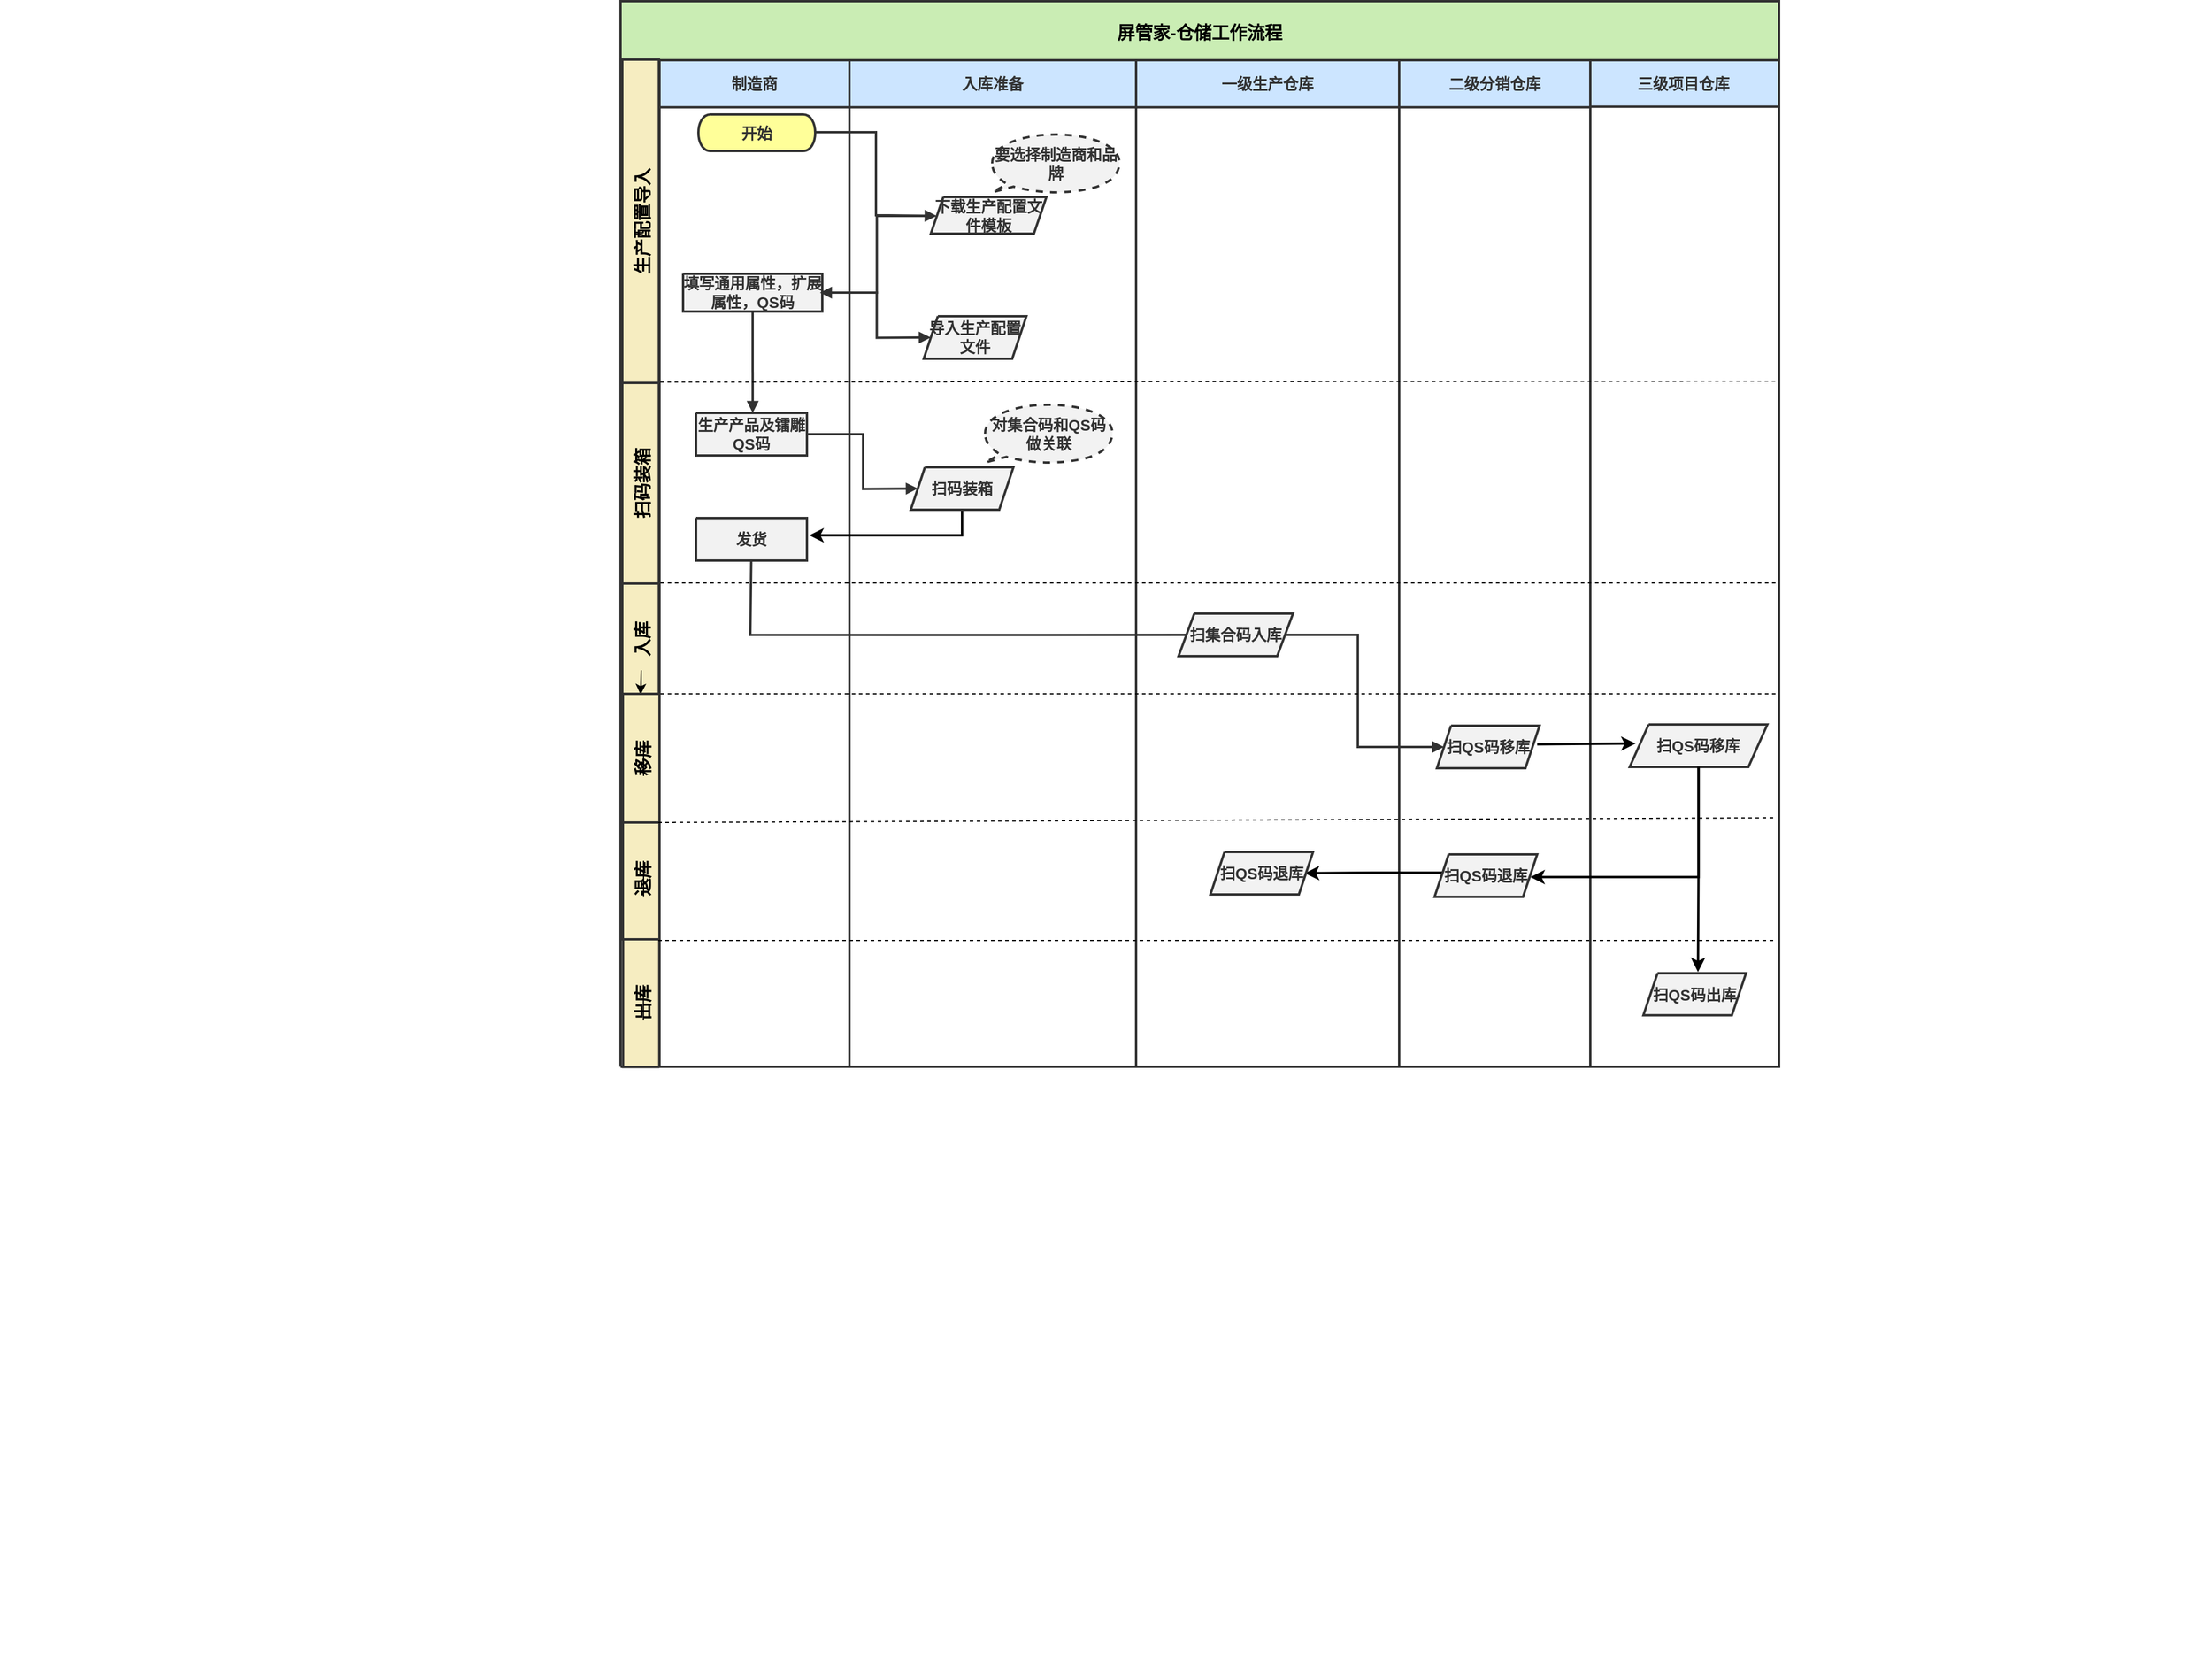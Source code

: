 <mxfile version="21.6.6" type="github">
  <diagram id="6a731a19-8d31-9384-78a2-239565b7b9f0" name="Page-1">
    <mxGraphModel dx="3083" dy="1072" grid="1" gridSize="10" guides="1" tooltips="1" connect="1" arrows="1" fold="1" page="1" pageScale="1" pageWidth="1169" pageHeight="827" background="none" math="0" shadow="0">
      <root>
        <mxCell id="0" />
        <mxCell id="1" parent="0" />
        <UserObject label="" tags="背景" id="IIEYeDENxH2M8i28GUqi-143">
          <mxCell style="vsdxID=1;fillColor=none;gradientColor=none;points=[[0.06,1,0],[0.13,1,0],[0.19,1,0],[0.25,1,0],[0.31,1,0],[0.37,1,0],[0.44,1,0],[0.5,1,0],[0.56,1,0],[0.63,1,0],[0.69,1,0],[0.75,1,0],[0.81,1,0],[0.88,1,0],[0.94,1,0],[0.06,0,0],[0.13,0,0],[0.19,0,0],[0.25,0,0],[0.31,0,0],[0.37,0,0],[0.44,0,0],[0.5,0,0],[0.56,0,0],[0.63,0,0],[0.69,0,0],[0.75,0,0],[0.81,0,0],[0.88,0,0],[0.94,0,0]];labelBackgroundColor=none;rounded=0;strokeColor=none;html=1;whiteSpace=wrap;" vertex="1" parent="1">
            <mxGeometry x="170" y="42" width="1148" height="896" as="geometry" />
          </mxCell>
        </UserObject>
        <mxCell id="IIEYeDENxH2M8i28GUqi-144" style="vsdxID=2;fillColor=#caedb4;gradientColor=none;fillOpacity=0;shape=stencil(nZBLDoAgDERP0z3SIyjew0SURgSD+Lu9kMZoXLhwN9O+tukAlrNpJg1SzDH4QW/URgNYgZTkjA4UkwJUgGXng+6DX1zLfmoymdXo17xh5zmRJ6Q42BWCfc2oJfdAr+Yv+AP9Cb7OJ3H/2JG1HNGz/84klThPVCc=);strokeColor=#323232;strokeWidth=2;points=[[0.06,1,0],[0.13,1,0],[0.19,1,0],[0.25,1,0],[0.31,1,0],[0.37,1,0],[0.44,1,0],[0.5,1,0],[0.56,1,0],[0.63,1,0],[0.69,1,0],[0.75,1,0],[0.81,1,0],[0.88,1,0],[0.94,1,0],[0.06,0,0],[0.13,0,0],[0.19,0,0],[0.25,0,0],[0.31,0,0],[0.37,0,0],[0.44,0,0],[0.5,0,0],[0.56,0,0],[0.63,0,0],[0.69,0,0],[0.75,0,0],[0.81,0,0],[0.88,0,0],[0.94,0,0]];labelBackgroundColor=none;rounded=0;html=1;whiteSpace=wrap;" vertex="1" parent="IIEYeDENxH2M8i28GUqi-143">
          <mxGeometry width="982" height="889" as="geometry" />
        </mxCell>
        <mxCell id="IIEYeDENxH2M8i28GUqi-145" value="&lt;div style=&quot;font-size: 1px&quot;&gt;&lt;p style=&quot;margin: 0px; text-indent: 0px; vertical-align: middle; direction: ltr;&quot;&gt;&lt;font style=&quot;font-size:15px;font-family:0;color:#000000;direction:ltr;letter-spacing:0px;line-height:120%;opacity:1&quot;&gt;&lt;b&gt;屏管家-仓储工作流程&lt;/b&gt;&lt;/font&gt;&lt;/p&gt;&lt;/div&gt;" style="verticalAlign=middle;align=center;overflow=width;vsdxID=3;fillColor=#caedb4;gradientColor=none;shape=stencil(nZBLDoAgDERP0z3SIyjew0SURgSD+Lu9kMZoXLhwN9O+tukAlrNpJg1SzDH4QW/URgNYgZTkjA4UkwJUgGXng+6DX1zLfmoymdXo17xh5zmRJ6Q42BWCfc2oJfdAr+Yv+AP9Cb7OJ3H/2JG1HNGz/84klThPVCc=);strokeColor=#323232;strokeWidth=2;points=[[0.06,1,0],[0.13,1,0],[0.19,1,0],[0.25,1,0],[0.31,1,0],[0.37,1,0],[0.44,1,0],[0.5,1,0],[0.56,1,0],[0.63,1,0],[0.69,1,0],[0.75,1,0],[0.81,1,0],[0.88,1,0],[0.94,1,0],[0.06,0,0],[0.13,0,0],[0.19,0,0],[0.25,0,0],[0.31,0,0],[0.37,0,0],[0.44,0,0],[0.5,0,0],[0.56,0,0],[0.63,0,0],[0.69,0,0],[0.75,0,0],[0.81,0,0],[0.88,0,0],[0.94,0,0]];labelBackgroundColor=none;rounded=0;html=1;whiteSpace=wrap;" vertex="1" parent="IIEYeDENxH2M8i28GUqi-143">
          <mxGeometry y="-14" width="982" height="52.22" as="geometry" />
        </mxCell>
        <UserObject label="" tags="背景" id="IIEYeDENxH2M8i28GUqi-159">
          <mxCell style="vsdxID=17;fillColor=none;gradientColor=none;points=[];labelBackgroundColor=none;rounded=0;strokeColor=none;html=1;whiteSpace=wrap;" vertex="1" parent="IIEYeDENxH2M8i28GUqi-143">
            <mxGeometry x="820" y="36" width="220" height="853" as="geometry" />
          </mxCell>
        </UserObject>
        <mxCell id="IIEYeDENxH2M8i28GUqi-161" value="&lt;div style=&quot;font-size: 1px&quot;&gt;&lt;p style=&quot;text-align:center;margin-left:0;margin-right:0;margin-top:0px;margin-bottom:0px;text-indent:0;vertical-align:middle;direction:ltr;&quot;&gt;&lt;font style=&quot;font-size:13px;font-family:0;color:#323232;direction:ltr;letter-spacing:0px;line-height:120%;opacity:1&quot;&gt;&lt;b&gt;三级项目仓库&lt;/b&gt;&lt;/font&gt;&lt;/p&gt;&lt;/div&gt;" style="verticalAlign=middle;align=center;overflow=width;vsdxID=19;fillColor=#cce5ff;gradientColor=none;shape=stencil(nZBLDoAgDERP0z3SIyjew0SURgSD+Lu9kMZoXLhwN9O+tukAlrNpJg1SzDH4QW/URgNYgZTkjA4UkwJUgGXng+6DX1zLfmoymdXo17xh5zmRJ6Q42BWCfc2oJfdAr+Yv+AP9Cb7OJ3H/2JG1HNGz/84klThPVCc=);strokeColor=#323232;strokeWidth=2;points=[];labelBackgroundColor=none;rounded=0;html=1;whiteSpace=wrap;" vertex="1" parent="IIEYeDENxH2M8i28GUqi-159">
          <mxGeometry width="162" height="39.4" as="geometry" />
        </mxCell>
        <UserObject label="&lt;div style=&quot;font-size: 1px&quot;&gt;&lt;p style=&quot;text-align:center;margin-left:0;margin-right:0;margin-top:0px;margin-bottom:0px;text-indent:0;vertical-align:middle;direction:ltr;&quot;&gt;&lt;font style=&quot;font-size:13px;font-family:0;color:#323232;direction:ltr;letter-spacing:0px;line-height:120%;opacity:1&quot;&gt;&lt;b&gt;扫QS码移库&lt;/b&gt;&lt;/font&gt;&lt;/p&gt;&lt;/div&gt;" tags="Background" id="IIEYeDENxH2M8i28GUqi-218">
          <mxCell style="verticalAlign=middle;align=center;overflow=width;vsdxID=46;fillColor=#f2f2f2;gradientColor=none;shape=stencil(lZHdCsIwDIWfJrcjJuC8n/M9ButssLajq39vb2sQp4jMu5PkOyGcADeT7UYDhFOK4WAu0icLvAUi8dZESVkBt8DNEKLZx3DyvdZjV8iijuFcNlzVt+KqrouL8KYdfFQ7hZ34OYy4FN2sK+I3+Gn+iuNy9L+Lf8NZvIIZxDnNdT7/DDK39Anc3gE=);strokeColor=#323232;strokeWidth=2;spacingTop=-3;spacingBottom=-3;spacingLeft=-3;spacingRight=-3;points=[];labelBackgroundColor=none;rounded=0;html=1;whiteSpace=wrap;" vertex="1" parent="IIEYeDENxH2M8i28GUqi-159">
            <mxGeometry x="35.39" y="563.0" width="116.707" height="36.0" as="geometry" />
          </mxCell>
        </UserObject>
        <UserObject label="" tags="Background" id="IIEYeDENxH2M8i28GUqi-146">
          <mxCell style="vsdxID=4;fillColor=#ffffff;gradientColor=none;fillOpacity=0;shape=stencil(nZBLDoAgDERP0z3SIyjew0SURgSD+Lu9kMZoXLhwN9N5bdMClrNpJg1SzDH4QW/URgNYgZTkjA4UkwJUgGXng+6DX1zLfmoymdXo1zxh5z6RO6Q42BWCfc2oJfdAr/AX/IH+BF/rk7hv7MjaZ/L+RirxJ1Gd);strokeColor=#323232;strokeWidth=2;points=[];labelBackgroundColor=none;rounded=0;html=1;whiteSpace=wrap;" vertex="1" parent="1">
            <mxGeometry x="203" y="829" width="1117" height="529" as="geometry" />
          </mxCell>
        </UserObject>
        <UserObject label="" tags="背景" id="IIEYeDENxH2M8i28GUqi-147">
          <mxCell style="vsdxID=5;fillColor=none;gradientColor=none;points=[];labelBackgroundColor=none;rounded=0;strokeColor=none;html=1;whiteSpace=wrap;" vertex="1" parent="1">
            <mxGeometry x="830" y="78" width="162" height="853" as="geometry" />
          </mxCell>
        </UserObject>
        <mxCell id="IIEYeDENxH2M8i28GUqi-148" style="vsdxID=6;fillColor=#cce5ff;gradientColor=none;fillOpacity=0;shape=stencil(nZBLDoAgDERP0z3SIyjew0SURgSD+Lu9kMZoXLhwN9O+tukAlrNpJg1SzDH4QW/URgNYgZTkjA4UkwJUgGXng+6DX1zLfmoymdXo17xh5zmRJ6Q42BWCfc2oJfdAr+Yv+AP9Cb7OJ3H/2JG1HNGz/84klThPVCc=);strokeColor=#323232;strokeWidth=2;points=[];labelBackgroundColor=none;rounded=0;html=1;whiteSpace=wrap;" vertex="1" parent="IIEYeDENxH2M8i28GUqi-147">
          <mxGeometry width="162" height="853" as="geometry" />
        </mxCell>
        <mxCell id="IIEYeDENxH2M8i28GUqi-149" value="&lt;div style=&quot;font-size: 1px&quot;&gt;&lt;p style=&quot;text-align:center;margin-left:0;margin-right:0;margin-top:0px;margin-bottom:0px;text-indent:0;vertical-align:middle;direction:ltr;&quot;&gt;&lt;font style=&quot;font-size:13px;font-family:0;color:#323232;direction:ltr;letter-spacing:0px;line-height:120%;opacity:1&quot;&gt;&lt;b&gt;二级分销仓库&lt;/b&gt;&lt;/font&gt;&lt;/p&gt;&lt;/div&gt;" style="verticalAlign=middle;align=center;overflow=width;vsdxID=7;fillColor=#cce5ff;gradientColor=none;shape=stencil(nZBLDoAgDERP0z3SIyjew0SURgSD+Lu9kMZoXLhwN9O+tukAlrNpJg1SzDH4QW/URgNYgZTkjA4UkwJUgGXng+6DX1zLfmoymdXo17xh5zmRJ6Q42BWCfc2oJfdAr+Yv+AP9Cb7OJ3H/2JG1HNGz/84klThPVCc=);strokeColor=#323232;strokeWidth=2;points=[];labelBackgroundColor=none;rounded=0;html=1;whiteSpace=wrap;" vertex="1" parent="IIEYeDENxH2M8i28GUqi-147">
          <mxGeometry width="162" height="39.922" as="geometry" />
        </mxCell>
        <UserObject label="" tags="背景" id="IIEYeDENxH2M8i28GUqi-150">
          <mxCell style="vsdxID=8;fillColor=none;gradientColor=none;points=[];labelBackgroundColor=none;rounded=0;strokeColor=none;html=1;whiteSpace=wrap;" vertex="1" parent="1">
            <mxGeometry x="607" y="78" width="223" height="853" as="geometry" />
          </mxCell>
        </UserObject>
        <mxCell id="IIEYeDENxH2M8i28GUqi-151" style="vsdxID=9;fillColor=#cce5ff;gradientColor=none;fillOpacity=0;shape=stencil(nZBLDoAgDERP0z3SIyjew0SURgSD+Lu9kMZoXLhwN9O+tukAlrNpJg1SzDH4QW/URgNYgZTkjA4UkwJUgGXng+6DX1zLfmoymdXo17xh5zmRJ6Q42BWCfc2oJfdAr+Yv+AP9Cb7OJ3H/2JG1HNGz/84klThPVCc=);strokeColor=#323232;strokeWidth=2;points=[];labelBackgroundColor=none;rounded=0;html=1;whiteSpace=wrap;" vertex="1" parent="IIEYeDENxH2M8i28GUqi-150">
          <mxGeometry width="223" height="853" as="geometry" />
        </mxCell>
        <mxCell id="IIEYeDENxH2M8i28GUqi-152" value="&lt;div style=&quot;font-size: 1px&quot;&gt;&lt;p style=&quot;text-align:center;margin-left:0;margin-right:0;margin-top:0px;margin-bottom:0px;text-indent:0;vertical-align:middle;direction:ltr;&quot;&gt;&lt;font style=&quot;font-size:13px;font-family:0;color:#323232;direction:ltr;letter-spacing:0px;line-height:120%;opacity:1&quot;&gt;&lt;b&gt;一级生产仓库&lt;/b&gt;&lt;/font&gt;&lt;/p&gt;&lt;/div&gt;" style="verticalAlign=middle;align=center;overflow=width;vsdxID=10;fillColor=#cce5ff;gradientColor=none;shape=stencil(nZBLDoAgDERP0z3SIyjew0SURgSD+Lu9kMZoXLhwN9O+tukAlrNpJg1SzDH4QW/URgNYgZTkjA4UkwJUgGXng+6DX1zLfmoymdXo17xh5zmRJ6Q42BWCfc2oJfdAr+Yv+AP9Cb7OJ3H/2JG1HNGz/84klThPVCc=);strokeColor=#323232;strokeWidth=2;points=[];labelBackgroundColor=none;rounded=0;html=1;whiteSpace=wrap;" vertex="1" parent="IIEYeDENxH2M8i28GUqi-150">
          <mxGeometry width="223" height="39.922" as="geometry" />
        </mxCell>
        <UserObject label="" tags="背景" id="IIEYeDENxH2M8i28GUqi-153">
          <mxCell style="vsdxID=11;fillColor=none;gradientColor=none;points=[];labelBackgroundColor=none;rounded=0;strokeColor=none;html=1;whiteSpace=wrap;" vertex="1" parent="1">
            <mxGeometry x="364" y="78" width="243" height="853" as="geometry" />
          </mxCell>
        </UserObject>
        <mxCell id="IIEYeDENxH2M8i28GUqi-154" style="vsdxID=12;fillColor=#cce5ff;gradientColor=none;fillOpacity=0;shape=stencil(nZBLDoAgDERP0z3SIyjew0SURgSD+Lu9kMZoXLhwN9O+tukAlrNpJg1SzDH4QW/URgNYgZTkjA4UkwJUgGXng+6DX1zLfmoymdXo17xh5zmRJ6Q42BWCfc2oJfdAr+Yv+AP9Cb7OJ3H/2JG1HNGz/84klThPVCc=);strokeColor=#323232;strokeWidth=2;points=[];labelBackgroundColor=none;rounded=0;html=1;whiteSpace=wrap;" vertex="1" parent="IIEYeDENxH2M8i28GUqi-153">
          <mxGeometry width="243" height="853" as="geometry" />
        </mxCell>
        <mxCell id="IIEYeDENxH2M8i28GUqi-155" value="&lt;div style=&quot;font-size: 1px&quot;&gt;&lt;p style=&quot;text-align:center;margin-left:0;margin-right:0;margin-top:0px;margin-bottom:0px;text-indent:0;vertical-align:middle;direction:ltr;&quot;&gt;&lt;font style=&quot;font-size:13px;font-family:0;color:#323232;direction:ltr;letter-spacing:0px;line-height:120%;opacity:1&quot;&gt;&lt;b&gt;入库准备&lt;/b&gt;&lt;/font&gt;&lt;/p&gt;&lt;/div&gt;" style="verticalAlign=middle;align=center;overflow=width;vsdxID=13;fillColor=#cce5ff;gradientColor=none;shape=stencil(nZBLDoAgDERP0z3SIyjew0SURgSD+Lu9kMZoXLhwN9O+tukAlrNpJg1SzDH4QW/URgNYgZTkjA4UkwJUgGXng+6DX1zLfmoymdXo17xh5zmRJ6Q42BWCfc2oJfdAr+Yv+AP9Cb7OJ3H/2JG1HNGz/84klThPVCc=);strokeColor=#323232;strokeWidth=2;points=[];labelBackgroundColor=none;rounded=0;html=1;whiteSpace=wrap;" vertex="1" parent="IIEYeDENxH2M8i28GUqi-153">
          <mxGeometry width="243" height="39.922" as="geometry" />
        </mxCell>
        <UserObject label="" tags="背景" id="IIEYeDENxH2M8i28GUqi-156">
          <mxCell style="vsdxID=14;fillColor=none;gradientColor=none;points=[];labelBackgroundColor=none;rounded=0;strokeColor=none;html=1;whiteSpace=wrap;" vertex="1" parent="1">
            <mxGeometry x="203" y="78" width="161" height="853" as="geometry" />
          </mxCell>
        </UserObject>
        <mxCell id="IIEYeDENxH2M8i28GUqi-157" style="vsdxID=15;fillColor=#cce5ff;gradientColor=none;fillOpacity=0;shape=stencil(nZBLDoAgDERP0z3SIyjew0SURgSD+Lu9kMZoXLhwN9O+tukAlrNpJg1SzDH4QW/URgNYgZTkjA4UkwJUgGXng+6DX1zLfmoymdXo17xh5zmRJ6Q42BWCfc2oJfdAr+Yv+AP9Cb7OJ3H/2JG1HNGz/84klThPVCc=);strokeColor=#323232;strokeWidth=2;points=[];labelBackgroundColor=none;rounded=0;html=1;whiteSpace=wrap;" vertex="1" parent="IIEYeDENxH2M8i28GUqi-156">
          <mxGeometry width="161" height="853" as="geometry" />
        </mxCell>
        <mxCell id="IIEYeDENxH2M8i28GUqi-158" value="&lt;div style=&quot;font-size: 1px&quot;&gt;&lt;p style=&quot;text-align:center;margin-left:0;margin-right:0;margin-top:0px;margin-bottom:0px;text-indent:0;vertical-align:middle;direction:ltr;&quot;&gt;&lt;font style=&quot;font-size:13px;font-family:0;color:#323232;direction:ltr;letter-spacing:0px;line-height:120%;opacity:1&quot;&gt;&lt;b&gt;制造商&lt;/b&gt;&lt;/font&gt;&lt;/p&gt;&lt;/div&gt;" style="verticalAlign=middle;align=center;overflow=width;vsdxID=16;fillColor=#cce5ff;gradientColor=none;shape=stencil(nZBLDoAgDERP0z3SIyjew0SURgSD+Lu9kMZoXLhwN9O+tukAlrNpJg1SzDH4QW/URgNYgZTkjA4UkwJUgGXng+6DX1zLfmoymdXo17xh5zmRJ6Q42BWCfc2oJfdAr+Yv+AP9Cb7OJ3H/2JG1HNGz/84klThPVCc=);strokeColor=#323232;strokeWidth=2;points=[];labelBackgroundColor=none;rounded=0;html=1;whiteSpace=wrap;" vertex="1" parent="IIEYeDENxH2M8i28GUqi-156">
          <mxGeometry width="161" height="39.922" as="geometry" />
        </mxCell>
        <UserObject label="" tags="Background" id="IIEYeDENxH2M8i28GUqi-165">
          <mxCell style="vsdxID=23;fillColor=#ffffff;gradientColor=none;shape=stencil(nZBLDoAgDERP0z3SIyDew0QUooJB/N1eSGM0LFywm2lf23QAxarbRQFna/BuVIfpggasgXNjtfImRAUoAUXvvBq822xHfmkTmdTs9rThpDmWJji7yFWMfEPoZOwHfZpF8A9aCGbno3h/jCYPIJYoPJQ3);strokeColor=#323232;strokeWidth=2;points=[];labelBackgroundColor=none;rounded=0;html=1;whiteSpace=wrap;" vertex="1" parent="1">
            <mxGeometry x="172" y="718" width="1148" height="611" as="geometry" />
          </mxCell>
        </UserObject>
        <UserObject label="" tags="背景" id="IIEYeDENxH2M8i28GUqi-169">
          <mxCell style="vsdxID=27;fillColor=none;gradientColor=none;points=[];labelBackgroundColor=none;rounded=0;strokeColor=none;html=1;whiteSpace=wrap;align=center;" vertex="1" parent="1">
            <mxGeometry x="172" y="522" width="1148" height="94" as="geometry" />
          </mxCell>
        </UserObject>
        <mxCell id="IIEYeDENxH2M8i28GUqi-170" value="&lt;div style=&quot;font-size: 1px&quot;&gt;&lt;/div&gt;" style="verticalAlign=middle;align=center;overflow=width;vsdxID=28;rotation=90;fillColor=#f6edc1;gradientColor=none;fillOpacity=0;shape=stencil(jU9BDoAgDHvN7siegPgPElCIBghg1N/LwkHx5K3d2rUDFNmqaICzXFJYzeF0sYAjcO68NcmVigAloJhDMksKu9eNR0VKQpvzdOFsvoEx8nB29Xz6I+6kFTwhrd979y1UR+0ZlDc=);strokeColor=#323232;strokeWidth=2;points=[];labelBackgroundColor=#ffffff;rounded=0;html=1;whiteSpace=wrap;" vertex="1" parent="IIEYeDENxH2M8i28GUqi-169">
          <mxGeometry width="94" height="1148" as="geometry" />
        </mxCell>
        <mxCell id="IIEYeDENxH2M8i28GUqi-171" value="&lt;div style=&quot;font-size: 1px&quot;&gt;&lt;p style=&quot;margin: 0px; text-indent: 0px; vertical-align: middle; direction: ltr;&quot;&gt;&lt;font style=&quot;font-size:15px;font-family:0;color:#000000;direction:ltr;letter-spacing:0px;line-height:120%;opacity:1&quot;&gt;&lt;b&gt;入库&lt;/b&gt;&lt;/font&gt;&lt;/p&gt;&lt;/div&gt;" style="verticalAlign=middle;align=center;overflow=width;vsdxID=29;rotation=270;fillColor=#f6edc1;gradientColor=none;shape=stencil(nZBLDoAgDERP0z3SIyjew0SURgSD+Lu9kMZoXLhwN9O+tukAlrNpJg1SzDH4QW/URgNYgZTkjA4UkwJUgGXng+6DX1zLfmoymdXo17xh5zmRJ6Q42BWCfc2oJfdAr+Yv+AP9Cb7OJ3H/2JG1HNGz/84klThPVCc=);strokeColor=#323232;strokeWidth=2;points=[];labelBackgroundColor=none;rounded=0;html=1;whiteSpace=wrap;" vertex="1" parent="IIEYeDENxH2M8i28GUqi-169">
          <mxGeometry x="-32" y="31" width="94" height="31" as="geometry" />
        </mxCell>
        <UserObject label="&lt;div style=&quot;font-size: 1px&quot;&gt;&lt;p style=&quot;text-align:center;margin-left:0;margin-right:0;margin-top:0px;margin-bottom:0px;text-indent:0;vertical-align:middle;direction:ltr;&quot;&gt;&lt;font style=&quot;font-size:13px;font-family:0;color:#323232;direction:ltr;letter-spacing:0px;line-height:120%;opacity:1&quot;&gt;&lt;b&gt;开始&lt;/b&gt;&lt;/font&gt;&lt;/p&gt;&lt;/div&gt;" tags="Background" id="IIEYeDENxH2M8i28GUqi-178">
          <mxCell style="verticalAlign=middle;align=center;overflow=width;vsdxID=36;fillColor=#ffff99;gradientColor=none;shape=stencil(hZLbDoIwDIafZpeSrTVErhHfg8iQRWRkDMS3l1mRwzDctd3X9m87hnFTpLVkwBtr9F0+VWYLhmcGoKpCGmUHi2HCMM61kTej2yojv04d6ayH7lyFnvIEDzByWcBfFOEf70JwqaoZfIqCUPyHr62h0mKsjcEx/PJinsB72EB+sRFCvy0umU2Z/kwrfC304OucRIDPwHIW9Nvi7i53Fj8Y08lyVZZ08fn7+sRDiL4HJm8=);strokeColor=#323232;strokeWidth=2;spacingTop=-3;spacingBottom=-3;spacingLeft=-3;spacingRight=-3;points=[];labelBackgroundColor=none;rounded=0;html=1;whiteSpace=wrap;" vertex="1" parent="1">
            <mxGeometry x="236" y="124" width="99" height="31" as="geometry" />
          </mxCell>
        </UserObject>
        <UserObject label="&lt;div style=&quot;font-size: 1px&quot;&gt;&lt;p style=&quot;text-align:center;margin-left:0;margin-right:0;margin-top:0px;margin-bottom:0px;text-indent:0;vertical-align:middle;direction:ltr;&quot;&gt;&lt;font style=&quot;font-size:13px;font-family:0;color:#323232;direction:ltr;letter-spacing:0px;line-height:120%;opacity:1&quot;&gt;&lt;b&gt;下载生产配置文件模板&lt;/b&gt;&lt;/font&gt;&lt;/p&gt;&lt;/div&gt;" tags="Background" id="IIEYeDENxH2M8i28GUqi-179">
          <mxCell style="verticalAlign=middle;align=center;overflow=width;vsdxID=37;fillColor=#f2f2f2;gradientColor=none;shape=stencil(UzV2Ls5ILEhVNTIoLinKz04tz0wpyVA1dlE1MsrMy0gtyiwBslSNXVWNndPyi1LTi/JL81Ig/IJEkEoQKze/DGRCBUSfoYGehTFIl5FBJUTEAMxzgyjOycxDUWxArFILSz1DcxTFMM1YlRsQr5REF+NVDGQgAiYtMycHEq7I8ugBCRSCRIKxKwA=);strokeColor=#323232;strokeWidth=2;spacingTop=-3;spacingBottom=-3;spacingLeft=-3;spacingRight=-3;points=[];labelBackgroundColor=none;rounded=0;html=1;whiteSpace=wrap;" vertex="1" parent="1">
            <mxGeometry x="433" y="194" width="98" height="31" as="geometry" />
          </mxCell>
        </UserObject>
        <UserObject label="&lt;div style=&quot;font-size: 1px&quot;&gt;&lt;p style=&quot;text-align:center;margin-left:0;margin-right:0;margin-top:0px;margin-bottom:0px;text-indent:0;vertical-align:middle;direction:ltr;&quot;&gt;&lt;font style=&quot;font-size:13px;font-family:0;color:#323232;direction:ltr;letter-spacing:0px;line-height:120%;opacity:1&quot;&gt;&lt;b&gt;对集合码和QS码做关联&lt;/b&gt;&lt;/font&gt;&lt;/p&gt;&lt;/div&gt;" tags="Background" id="IIEYeDENxH2M8i28GUqi-180">
          <mxCell style="verticalAlign=middle;align=center;overflow=width;vsdxID=38;fillColor=#f2f2f2;gradientColor=none;shape=stencil(dVLLEoMgDPwajnWAjK+zbf/DqViZWrGorf37ykRUGHrLhs1uEkKgGJqyF4TTYdTqIT6yGhsCZ8K57Bqh5bhEBC4Eilppcddq6irEfWmYJnqqt1GYsY6aCk6/iGKEV2TeJo1U5nJXeGJJlKSYmznmGLUkHiCBT4KQ7Wsqq4Nrnrm2FlvL2HO06mE1gAjAFdza2YbYW7aiuaPZyu7vCj17l8pYlDrsLF4T4W69jadeo97k7hqXYP/0WrYt3szx3T+SJYUHBpcf);dashed=1;strokeColor=#323232;strokeWidth=2;spacingTop=-3;spacingBottom=-3;spacingLeft=-3;spacingRight=-3;points=[];labelBackgroundColor=none;rounded=0;html=1;whiteSpace=wrap;" vertex="1" parent="1">
            <mxGeometry x="479" y="370" width="108" height="49" as="geometry" />
          </mxCell>
        </UserObject>
        <UserObject label="&lt;div style=&quot;font-size: 1px&quot;&gt;&lt;p style=&quot;text-align:center;margin-left:0;margin-right:0;margin-top:0px;margin-bottom:0px;text-indent:0;vertical-align:middle;direction:ltr;&quot;&gt;&lt;font style=&quot;font-size:13px;font-family:0;color:#323232;direction:ltr;letter-spacing:0px;line-height:120%;opacity:1&quot;&gt;&lt;b&gt;要选择制造商和品牌&lt;/b&gt;&lt;/font&gt;&lt;/p&gt;&lt;/div&gt;" tags="Background" id="IIEYeDENxH2M8i28GUqi-181">
          <mxCell style="verticalAlign=middle;align=center;overflow=width;vsdxID=39;fillColor=#f2f2f2;gradientColor=none;shape=stencil(dVLLEoMgDPwajnWAjK+zbf/DqViZWrGorf37ykRUGHrLhs1uEkKgGJqyF4TTYdTqIT6yGhsCZ8K57Bqh5bhEBC4Eilppcddq6irEfWmYJnqqt1GYsY6aCk6/iGKEV2TeJo1U5nJXeGJJlKSYmznmGLUkHiCBT4KQ7Wsqq4Nrnrm2FlvL2HO06mE1gAjAFdza2YbYW7aiuaPZyu7vCj17l8pYlDrsLF4T4W69jadeo97k7hqXYP/0WrYt3szx3T+SJYUHBpcf);dashed=1;strokeColor=#323232;strokeWidth=2;spacingTop=-3;spacingBottom=-3;spacingLeft=-3;spacingRight=-3;points=[];labelBackgroundColor=none;rounded=0;html=1;whiteSpace=wrap;" vertex="1" parent="1">
            <mxGeometry x="485" y="141" width="108" height="49" as="geometry" />
          </mxCell>
        </UserObject>
        <UserObject label="&lt;div style=&quot;font-size: 1px&quot;&gt;&lt;p style=&quot;text-align:center;margin-left:0;margin-right:0;margin-top:0px;margin-bottom:0px;text-indent:0;vertical-align:middle;direction:ltr;&quot;&gt;&lt;font style=&quot;font-size:13px;font-family:0;color:#323232;direction:ltr;letter-spacing:0px;line-height:120%;opacity:1&quot;&gt;&lt;b&gt;填写通用属性，扩展属性，QS码&lt;/b&gt;&lt;/font&gt;&lt;/p&gt;&lt;/div&gt;" tags="Background" id="IIEYeDENxH2M8i28GUqi-182">
          <mxCell style="verticalAlign=middle;align=center;overflow=width;vsdxID=40;fillColor=#f2f2f2;gradientColor=none;shape=stencil(nZBRDoQgDERP03+WHsHFe5iISyOCQdT19kIaIxq//Jtp3zTpAFaTaUYNUkwx+F6v1EYD+AUpyRkdKCYFqACrzgf9C352LfuxyWRWg1/yhT/nRE5IsZWuZtCSK8CPeI0e/hF+jV7AJM4PO7KWCyr390bSiNtEtQM=);strokeColor=#323232;strokeWidth=2;spacingTop=-3;spacingBottom=-3;spacingLeft=-3;spacingRight=-3;points=[];labelBackgroundColor=none;rounded=0;html=1;whiteSpace=wrap;" vertex="1" parent="1">
            <mxGeometry x="223" y="259" width="118" height="32" as="geometry" />
          </mxCell>
        </UserObject>
        <UserObject label="&lt;div style=&quot;font-size: 1px&quot;&gt;&lt;p style=&quot;text-align:center;margin-left:0;margin-right:0;margin-top:0px;margin-bottom:0px;text-indent:0;vertical-align:middle;direction:ltr;&quot;&gt;&lt;font style=&quot;font-size:13px;font-family:0;color:#323232;direction:ltr;letter-spacing:0px;line-height:120%;opacity:1&quot;&gt;&lt;b&gt;导入生产配置文件&lt;/b&gt;&lt;/font&gt;&lt;/p&gt;&lt;/div&gt;" tags="Background" id="IIEYeDENxH2M8i28GUqi-183">
          <mxCell style="verticalAlign=middle;align=center;overflow=width;vsdxID=41;fillColor=#f2f2f2;gradientColor=none;shape=stencil(lZHdCsIwDIWfJrcjJuC8n/M9ButssLajq39vb2sQp4jMu5PkOyGcADeT7UYDhFOK4WAu0icLvAUi8dZESVkBt8DNEKLZx3DyvdZjV8iijuFcNlzVt+KqrouL8KYdfFQ7hZ34OYy4FN2sK+I3+Gn+iuNy9L+Lf8NZvIIZxDnNdT7/DDK39Anc3gE=);strokeColor=#323232;strokeWidth=2;spacingTop=-3;spacingBottom=-3;spacingLeft=-3;spacingRight=-3;points=[];labelBackgroundColor=none;rounded=0;html=1;whiteSpace=wrap;" vertex="1" parent="1">
            <mxGeometry x="427" y="295" width="87" height="36" as="geometry" />
          </mxCell>
        </UserObject>
        <UserObject label="&lt;div style=&quot;font-size: 1px&quot;&gt;&lt;p style=&quot;text-align:center;margin-left:0;margin-right:0;margin-top:0px;margin-bottom:0px;text-indent:0;vertical-align:middle;direction:ltr;&quot;&gt;&lt;font style=&quot;font-size:13px;font-family:0;color:#323232;direction:ltr;letter-spacing:0px;line-height:120%;opacity:1&quot;&gt;&lt;b&gt;生产产品及镭雕QS码&lt;/b&gt;&lt;/font&gt;&lt;/p&gt;&lt;/div&gt;" tags="Background" id="IIEYeDENxH2M8i28GUqi-184">
          <mxCell style="verticalAlign=middle;align=center;overflow=width;vsdxID=42;fillColor=#f2f2f2;gradientColor=none;shape=stencil(nZBRDoQgDERP03+WHsHFe5iISyOCQdT19kIaIxq//Jtp3zTpAFaTaUYNUkwx+F6v1EYD+AUpyRkdKCYFqACrzgf9C352LfuxyWRWg1/yhT/nRE5IsZWuZtCSK8CPeI0e/hF+jV7AJM4PO7KWCyr390bSiNtEtQM=);strokeColor=#323232;strokeWidth=2;spacingTop=-3;spacingBottom=-3;spacingLeft=-3;spacingRight=-3;points=[];labelBackgroundColor=none;rounded=0;html=1;whiteSpace=wrap;" vertex="1" parent="1">
            <mxGeometry x="234" y="377" width="94" height="36" as="geometry" />
          </mxCell>
        </UserObject>
        <mxCell id="IIEYeDENxH2M8i28GUqi-242" style="edgeStyle=orthogonalEdgeStyle;rounded=0;orthogonalLoop=1;jettySize=auto;html=1;entryX=0.789;entryY=0.472;entryDx=0;entryDy=0;entryPerimeter=0;strokeWidth=2;" edge="1" parent="1" source="IIEYeDENxH2M8i28GUqi-185" target="IIEYeDENxH2M8i28GUqi-157">
          <mxGeometry relative="1" as="geometry">
            <Array as="points">
              <mxPoint x="460" y="480" />
            </Array>
          </mxGeometry>
        </mxCell>
        <UserObject label="&lt;div style=&quot;font-size: 1px&quot;&gt;&lt;p style=&quot;text-align:center;margin-left:0;margin-right:0;margin-top:0px;margin-bottom:0px;text-indent:0;vertical-align:middle;direction:ltr;&quot;&gt;&lt;font style=&quot;font-size:13px;font-family:0;color:#323232;direction:ltr;letter-spacing:0px;line-height:120%;opacity:1&quot;&gt;&lt;b&gt;扫码装箱&lt;/b&gt;&lt;/font&gt;&lt;/p&gt;&lt;/div&gt;" tags="Background" id="IIEYeDENxH2M8i28GUqi-185">
          <mxCell style="verticalAlign=middle;align=center;overflow=width;vsdxID=43;fillColor=#f2f2f2;gradientColor=none;shape=stencil(lZHdCsIwDIWfJrcjJuC8n/M9ButssLajq39vb2sQp4jMu5PkOyGcADeT7UYDhFOK4WAu0icLvAUi8dZESVkBt8DNEKLZx3DyvdZjV8iijuFcNlzVt+KqrouL8KYdfFQ7hZ34OYy4FN2sK+I3+Gn+iuNy9L+Lf8NZvIIZxDnNdT7/DDK39Anc3gE=);strokeColor=#323232;strokeWidth=2;spacingTop=-3;spacingBottom=-3;spacingLeft=-3;spacingRight=-3;points=[];labelBackgroundColor=none;rounded=0;html=1;whiteSpace=wrap;" vertex="1" parent="1">
            <mxGeometry x="416" y="423" width="87" height="36" as="geometry" />
          </mxCell>
        </UserObject>
        <UserObject label="&lt;div style=&quot;font-size: 1px&quot;&gt;&lt;p style=&quot;text-align:center;margin-left:0;margin-right:0;margin-top:0px;margin-bottom:0px;text-indent:0;vertical-align:middle;direction:ltr;&quot;&gt;&lt;font style=&quot;font-size:13px;font-family:0;color:#323232;direction:ltr;letter-spacing:0px;line-height:120%;opacity:1&quot;&gt;&lt;b&gt;发货&lt;/b&gt;&lt;/font&gt;&lt;/p&gt;&lt;/div&gt;" tags="Background" id="IIEYeDENxH2M8i28GUqi-186">
          <mxCell style="verticalAlign=middle;align=center;overflow=width;vsdxID=44;fillColor=#f2f2f2;gradientColor=none;shape=stencil(nZBRDoQgDERP03+WHsHFe5iISyOCQdT19kIaIxq//Jtp3zTpAFaTaUYNUkwx+F6v1EYD+AUpyRkdKCYFqACrzgf9C352LfuxyWRWg1/yhT/nRE5IsZWuZtCSK8CPeI0e/hF+jV7AJM4PO7KWCyr390bSiNtEtQM=);strokeColor=#323232;strokeWidth=2;spacingTop=-3;spacingBottom=-3;spacingLeft=-3;spacingRight=-3;points=[];labelBackgroundColor=none;rounded=0;html=1;whiteSpace=wrap;" vertex="1" parent="1">
            <mxGeometry x="234" y="466" width="94" height="36" as="geometry" />
          </mxCell>
        </UserObject>
        <UserObject label="&lt;div style=&quot;font-size: 1px&quot;&gt;&lt;p style=&quot;text-align:center;margin-left:0;margin-right:0;margin-top:0px;margin-bottom:0px;text-indent:0;vertical-align:middle;direction:ltr;&quot;&gt;&lt;font style=&quot;font-size:13px;font-family:0;color:#323232;direction:ltr;letter-spacing:0px;line-height:120%;opacity:1&quot;&gt;&lt;b&gt;扫集合码入库&lt;/b&gt;&lt;/font&gt;&lt;/p&gt;&lt;/div&gt;" tags="Background" id="IIEYeDENxH2M8i28GUqi-187">
          <mxCell style="verticalAlign=middle;align=center;overflow=width;vsdxID=45;fillColor=#f2f2f2;gradientColor=none;shape=stencil(lZHdCsIwDIWfJrcjJuC8n/M9ButssLajq39vb2sQp4jMu5PkOyGcADeT7UYDhFOK4WAu0icLvAUi8dZESVkBt8DNEKLZx3DyvdZjV8iijuFcNlzVt+KqrouL8KYdfFQ7hZ34OYy4FN2sK+I3+Gn+iuNy9L+Lf8NZvIIZxDnNdT7/DDK39Anc3gE=);strokeColor=#323232;strokeWidth=2;spacingTop=-3;spacingBottom=-3;spacingLeft=-3;spacingRight=-3;points=[];labelBackgroundColor=none;rounded=0;html=1;whiteSpace=wrap;" vertex="1" parent="1">
            <mxGeometry x="643" y="547" width="97" height="36" as="geometry" />
          </mxCell>
        </UserObject>
        <UserObject label="&lt;div style=&quot;font-size: 1px&quot;&gt;&lt;p style=&quot;text-align:center;margin-left:0;margin-right:0;margin-top:0px;margin-bottom:0px;text-indent:0;vertical-align:middle;direction:ltr;&quot;&gt;&lt;font style=&quot;font-size:13px;font-family:0;color:#323232;direction:ltr;letter-spacing:0px;line-height:120%;opacity:1&quot;&gt;&lt;b&gt;扫QS码移库&lt;/b&gt;&lt;/font&gt;&lt;/p&gt;&lt;/div&gt;" tags="Background" id="IIEYeDENxH2M8i28GUqi-188">
          <mxCell style="verticalAlign=middle;align=center;overflow=width;vsdxID=46;fillColor=#f2f2f2;gradientColor=none;shape=stencil(lZHdCsIwDIWfJrcjJuC8n/M9ButssLajq39vb2sQp4jMu5PkOyGcADeT7UYDhFOK4WAu0icLvAUi8dZESVkBt8DNEKLZx3DyvdZjV8iijuFcNlzVt+KqrouL8KYdfFQ7hZ34OYy4FN2sK+I3+Gn+iuNy9L+Lf8NZvIIZxDnNdT7/DDK39Anc3gE=);strokeColor=#323232;strokeWidth=2;spacingTop=-3;spacingBottom=-3;spacingLeft=-3;spacingRight=-3;points=[];labelBackgroundColor=none;rounded=0;html=1;whiteSpace=wrap;" vertex="1" parent="1">
            <mxGeometry x="862" y="642" width="87" height="36" as="geometry" />
          </mxCell>
        </UserObject>
        <UserObject label="" tags="Background" id="IIEYeDENxH2M8i28GUqi-189">
          <mxCell style="vsdxID=47;edgeStyle=none;startArrow=none;endArrow=block;startSize=5;endSize=5;strokeWidth=2;strokeColor=#323232;spacingTop=0;spacingBottom=0;spacingLeft=0;spacingRight=0;verticalAlign=middle;html=1;labelBackgroundColor=#ffffff;rounded=0;exitX=0.5;exitY=1;exitDx=0;exitDy=0;exitPerimeter=0;entryX=0.511;entryY=0;entryDx=0;entryDy=0;entryPerimeter=0;" edge="1" parent="1" source="IIEYeDENxH2M8i28GUqi-182" target="IIEYeDENxH2M8i28GUqi-184">
            <mxGeometry relative="1" as="geometry">
              <mxPoint y="144" as="offset" />
              <Array as="points" />
            </mxGeometry>
          </mxCell>
        </UserObject>
        <UserObject label="" tags="Background" id="IIEYeDENxH2M8i28GUqi-191">
          <mxCell style="vsdxID=49;edgeStyle=none;startArrow=none;endArrow=block;startSize=5;endSize=5;strokeWidth=2;strokeColor=#323232;spacingTop=0;spacingBottom=0;spacingLeft=0;spacingRight=0;verticalAlign=middle;html=1;labelBackgroundColor=#ffffff;rounded=0;exitX=0.051;exitY=0.516;exitDx=0;exitDy=0;exitPerimeter=0;entryX=1;entryY=0.5;entryDx=0;entryDy=0;entryPerimeter=0;" edge="1" parent="1">
            <mxGeometry relative="1" as="geometry">
              <mxPoint x="48" y="134" as="offset" />
              <Array as="points">
                <mxPoint x="387.25" y="210" />
                <mxPoint x="387.25" y="275" />
              </Array>
              <mxPoint x="436" y="210" as="sourcePoint" />
              <mxPoint x="339" y="275" as="targetPoint" />
            </mxGeometry>
          </mxCell>
        </UserObject>
        <UserObject label="" tags="Background" id="IIEYeDENxH2M8i28GUqi-192">
          <mxCell style="vsdxID=50;edgeStyle=none;startArrow=none;endArrow=block;startSize=5;endSize=5;strokeWidth=2;strokeColor=#323232;spacingTop=0;spacingBottom=0;spacingLeft=0;spacingRight=0;verticalAlign=middle;html=1;labelBackgroundColor=#ffffff;rounded=0;exitX=1;exitY=0.484;exitDx=0;exitDy=0;exitPerimeter=0;entryX=0.051;entryY=0.516;entryDx=0;entryDy=0;entryPerimeter=0;" edge="1" parent="1" source="IIEYeDENxH2M8i28GUqi-178" target="IIEYeDENxH2M8i28GUqi-179">
            <mxGeometry relative="1" as="geometry">
              <mxPoint x="-52" y="136" as="offset" />
              <Array as="points">
                <mxPoint x="386.5" y="139" />
                <mxPoint x="386.5" y="209.42" />
              </Array>
            </mxGeometry>
          </mxCell>
        </UserObject>
        <UserObject label="" tags="Background" id="IIEYeDENxH2M8i28GUqi-193">
          <mxCell style="vsdxID=51;edgeStyle=none;startArrow=none;endArrow=none;startSize=5;endSize=5;strokeWidth=2;strokeColor=#323232;spacingTop=0;spacingBottom=0;spacingLeft=0;spacingRight=0;verticalAlign=middle;html=1;labelBackgroundColor=#ffffff;rounded=0;entryX=0.069;entryY=0.5;entryDx=0;entryDy=0;entryPerimeter=0;endFill=0;startFill=0;" edge="1" parent="1" source="IIEYeDENxH2M8i28GUqi-186" target="IIEYeDENxH2M8i28GUqi-187">
            <mxGeometry relative="1" as="geometry">
              <mxPoint x="-161" y="141" as="offset" />
              <Array as="points">
                <mxPoint x="280" y="565" />
                <mxPoint x="489.09" y="565.17" />
              </Array>
            </mxGeometry>
          </mxCell>
        </UserObject>
        <UserObject label="" tags="Background" id="IIEYeDENxH2M8i28GUqi-194">
          <mxCell style="vsdxID=52;edgeStyle=none;startArrow=none;endArrow=block;startSize=5;endSize=5;strokeWidth=2;strokeColor=#323232;spacingTop=0;spacingBottom=0;spacingLeft=0;spacingRight=0;verticalAlign=middle;html=1;labelBackgroundColor=#ffffff;rounded=0;exitX=1.011;exitY=0.5;exitDx=0;exitDy=0;exitPerimeter=0;entryX=0.069;entryY=0.5;entryDx=0;entryDy=0;entryPerimeter=0;" edge="1" parent="1" source="IIEYeDENxH2M8i28GUqi-184" target="IIEYeDENxH2M8i28GUqi-185">
            <mxGeometry relative="1" as="geometry">
              <mxPoint x="-47" y="124" as="offset" />
              <Array as="points">
                <mxPoint x="375.59" y="395" />
                <mxPoint x="375.59" y="441.33" />
              </Array>
            </mxGeometry>
          </mxCell>
        </UserObject>
        <UserObject label="" tags="Background" id="IIEYeDENxH2M8i28GUqi-195">
          <mxCell style="vsdxID=53;edgeStyle=none;startArrow=none;endArrow=block;startSize=5;endSize=5;strokeWidth=2;strokeColor=#323232;spacingTop=0;spacingBottom=0;spacingLeft=0;spacingRight=0;verticalAlign=middle;html=1;labelBackgroundColor=#ffffff;rounded=0;exitX=0.931;exitY=0.5;exitDx=0;exitDy=0;exitPerimeter=0;entryX=0.069;entryY=0.5;entryDx=0;entryDy=0;entryPerimeter=0;" edge="1" parent="1" source="IIEYeDENxH2M8i28GUqi-187" target="IIEYeDENxH2M8i28GUqi-188">
            <mxGeometry relative="1" as="geometry">
              <mxPoint x="-71" y="149" as="offset" />
              <Array as="points">
                <mxPoint x="794.94" y="565" />
                <mxPoint x="794.94" y="660" />
              </Array>
            </mxGeometry>
          </mxCell>
        </UserObject>
        <UserObject label="" tags="Background" id="IIEYeDENxH2M8i28GUqi-196">
          <mxCell style="vsdxID=54;edgeStyle=none;startArrow=none;endArrow=block;startSize=5;endSize=5;strokeWidth=2;strokeColor=#323232;spacingTop=0;spacingBottom=0;spacingLeft=0;spacingRight=0;verticalAlign=middle;html=1;labelBackgroundColor=#ffffff;rounded=0;exitX=1;exitY=0.5;exitDx=0;exitDy=0;exitPerimeter=0;entryX=0.069;entryY=0.5;entryDx=0;entryDy=0;entryPerimeter=0;" edge="1" parent="1" source="IIEYeDENxH2M8i28GUqi-182" target="IIEYeDENxH2M8i28GUqi-183">
            <mxGeometry relative="1" as="geometry">
              <mxPoint x="-47" y="121" as="offset" />
              <Array as="points">
                <mxPoint x="387.19" y="275" />
                <mxPoint x="387.19" y="313.25" />
              </Array>
            </mxGeometry>
          </mxCell>
        </UserObject>
        <mxCell id="IIEYeDENxH2M8i28GUqi-176" value="&lt;div style=&quot;font-size: 1px&quot;&gt;&lt;/div&gt;" style="verticalAlign=middle;align=center;overflow=width;vsdxID=34;rotation=90;fillColor=#f6edc1;gradientColor=none;fillOpacity=0;shape=stencil(jU9BDoAgDHvN7siegPgPElCIBghg1N/LwkHx5K3d2rUDFNmqaICzXFJYzeF0sYAjcO68NcmVigAloJhDMksKu9eNR0VKQpvzdOFsvoEx8nB29Xz6I+6kFTwhrd979y1UR+0ZlDc=);strokeColor=#323232;strokeWidth=2;points=[];labelBackgroundColor=#ffffff;rounded=0;html=1;whiteSpace=wrap;" vertex="1" parent="1">
          <mxGeometry x="172" y="356" width="170" height="1148" as="geometry" />
        </mxCell>
        <mxCell id="IIEYeDENxH2M8i28GUqi-177" value="&lt;div style=&quot;font-size: 1px&quot;&gt;&lt;p style=&quot;margin: 0px; text-indent: 0px; vertical-align: middle; direction: ltr;&quot;&gt;&lt;font style=&quot;font-size:15px;font-family:0;color:#000000;direction:ltr;letter-spacing:0px;line-height:120%;opacity:1&quot;&gt;&lt;b&gt;扫码装箱&lt;/b&gt;&lt;/font&gt;&lt;/p&gt;&lt;/div&gt;" style="verticalAlign=middle;align=center;overflow=width;vsdxID=35;rotation=270;fillColor=#f6edc1;gradientColor=none;shape=stencil(nZBLDoAgDERP0z3SIyjew0SURgSD+Lu9kMZoXLhwN9O+tukAlrNpJg1SzDH4QW/URgNYgZTkjA4UkwJUgGXng+6DX1zLfmoymdXo17xh5zmRJ6Q42BWCfc2oJfdAr+Yv+AP9Cb7OJ3H/2JG1HNGz/84klThPVCc=);strokeColor=#323232;strokeWidth=2;points=[];labelBackgroundColor=none;rounded=0;html=1;whiteSpace=wrap;" vertex="1" parent="1">
          <mxGeometry x="102" y="421" width="170" height="31" as="geometry" />
        </mxCell>
        <UserObject label="" tags="背景" id="IIEYeDENxH2M8i28GUqi-208">
          <mxCell style="vsdxID=24;fillColor=none;gradientColor=none;points=[];labelBackgroundColor=none;rounded=0;strokeColor=none;html=1;whiteSpace=wrap;" vertex="1" parent="1">
            <mxGeometry x="172" y="827" width="1346" height="102" as="geometry" />
          </mxCell>
        </UserObject>
        <mxCell id="IIEYeDENxH2M8i28GUqi-209" value="&lt;div style=&quot;font-size: 1px&quot;&gt;&lt;/div&gt;" style="verticalAlign=middle;align=center;overflow=width;vsdxID=25;rotation=90;fillColor=#f6edc1;gradientColor=none;fillOpacity=0;shape=stencil(jU9BDoAgDHvN7siegPgPElCIBghg1N/LwkHx5K3d2rUDFNmqaICzXFJYzeF0sYAjcO68NcmVigAloJhDMksKu9eNR0VKQpvzdOFsvoEx8nB29Xz6I+6kFTwhrd979y1UR+0ZlDc=);strokeColor=#323232;strokeWidth=2;points=[];labelBackgroundColor=#ffffff;rounded=0;html=1;whiteSpace=wrap;" vertex="1" parent="IIEYeDENxH2M8i28GUqi-208">
          <mxGeometry width="103" height="1136.854" as="geometry" />
        </mxCell>
        <mxCell id="IIEYeDENxH2M8i28GUqi-210" value="&lt;div style=&quot;font-size: 1px&quot;&gt;&lt;p style=&quot;margin: 0px; text-indent: 0px; vertical-align: middle; direction: ltr;&quot;&gt;&lt;font style=&quot;font-size:15px;font-family:0;color:#000000;direction:ltr;letter-spacing:0px;line-height:120%;opacity:1&quot;&gt;&lt;s&gt;&lt;b&gt;出库&lt;/b&gt;&lt;/s&gt;&lt;/font&gt;&lt;/p&gt;&lt;/div&gt;" style="verticalAlign=middle;align=center;overflow=width;vsdxID=26;rotation=270;fillColor=#f6edc1;gradientColor=none;shape=stencil(nZBLDoAgDERP0z3SIyjew0SURgSD+Lu9kMZoXLhwN9O+tukAlrNpJg1SzDH4QW/URgNYgZTkjA4UkwJUgGXng+6DX1zLfmoymdXo17xh5zmRJ6Q42BWCfc2oJfdAr+Yv+AP9Cb7OJ3H/2JG1HNGz/84klThPVCc=);strokeColor=#323232;strokeWidth=2;points=[];labelBackgroundColor=none;rounded=0;html=1;whiteSpace=wrap;" vertex="1" parent="IIEYeDENxH2M8i28GUqi-208">
          <mxGeometry x="-39.13" y="34.3" width="109.25" height="30.7" as="geometry" />
        </mxCell>
        <UserObject label="&lt;div style=&quot;font-size: 1px&quot;&gt;&lt;p style=&quot;text-align:center;margin-left:0;margin-right:0;margin-top:0px;margin-bottom:0px;text-indent:0;vertical-align:middle;direction:ltr;&quot;&gt;&lt;font style=&quot;font-size:13px;font-family:0;color:#323232;direction:ltr;letter-spacing:0px;line-height:120%;opacity:1&quot;&gt;&lt;b&gt;扫QS码出库&lt;/b&gt;&lt;/font&gt;&lt;/p&gt;&lt;/div&gt;" tags="Background" id="IIEYeDENxH2M8i28GUqi-217">
          <mxCell style="verticalAlign=middle;align=center;overflow=width;vsdxID=46;fillColor=#f2f2f2;gradientColor=none;shape=stencil(lZHdCsIwDIWfJrcjJuC8n/M9ButssLajq39vb2sQp4jMu5PkOyGcADeT7UYDhFOK4WAu0icLvAUi8dZESVkBt8DNEKLZx3DyvdZjV8iijuFcNlzVt+KqrouL8KYdfFQ7hZ34OYy4FN2sK+I3+Gn+iuNy9L+Lf8NZvIIZxDnNdT7/DDK39Anc3gE=);strokeColor=#323232;strokeWidth=2;spacingTop=-3;spacingBottom=-3;spacingLeft=-3;spacingRight=-3;points=[];labelBackgroundColor=none;rounded=0;html=1;whiteSpace=wrap;" vertex="1" parent="IIEYeDENxH2M8i28GUqi-208">
            <mxGeometry x="865" y="24.757" width="87" height="35.65" as="geometry" />
          </mxCell>
        </UserObject>
        <mxCell id="IIEYeDENxH2M8i28GUqi-173" value="&lt;div style=&quot;font-size: 1px&quot;&gt;&lt;/div&gt;" style="verticalAlign=middle;align=center;overflow=width;vsdxID=31;rotation=90;fillColor=#f6edc1;gradientColor=none;fillOpacity=0;shape=stencil(jU9BDoAgDHvN7siegPgPElCIBghg1N/LwkHx5K3d2rUDFNmqaICzXFJYzeF0sYAjcO68NcmVigAloJhDMksKu9eNR0VKQpvzdOFsvoEx8nB29Xz6I+6kFTwhrd979y1UR+0ZlDc=);strokeColor=#323232;strokeWidth=2;points=[];labelBackgroundColor=#ffffff;rounded=0;html=1;whiteSpace=wrap;" vertex="1" parent="1">
          <mxGeometry x="172" y="107" width="244" height="1148" as="geometry" />
        </mxCell>
        <mxCell id="IIEYeDENxH2M8i28GUqi-174" value="&lt;div style=&quot;font-size: 1px&quot;&gt;&lt;p style=&quot;margin: 0px; text-indent: 0px; vertical-align: middle; direction: ltr;&quot;&gt;&lt;font style=&quot;font-size:15px;font-family:0;color:#000000;direction:ltr;letter-spacing:0px;line-height:120%;opacity:1&quot;&gt;&lt;b&gt;生产配置导入&lt;/b&gt;&lt;/font&gt;&lt;/p&gt;&lt;/div&gt;" style="verticalAlign=middle;align=center;overflow=width;vsdxID=32;rotation=270;fillColor=#f6edc1;gradientColor=none;shape=stencil(nZBLDoAgDERP0z3SIyjew0SURgSD+Lu9kMZoXLhwN9O+tukAlrNpJg1SzDH4QW/URgNYgZTkjA4UkwJUgGXng+6DX1zLfmoymdXo17xh5zmRJ6Q42BWCfc2oJfdAr+Yv+AP9Cb7OJ3H/2JG1HNGz/84klThPVCc=);strokeColor=#323232;strokeWidth=2;points=[];labelBackgroundColor=none;rounded=0;html=1;whiteSpace=wrap;" vertex="1" parent="1">
          <mxGeometry x="50" y="199" width="274" height="31" as="geometry" />
        </mxCell>
        <UserObject label="" tags="背景" id="IIEYeDENxH2M8i28GUqi-205">
          <mxCell style="vsdxID=24;fillColor=none;gradientColor=none;points=[];labelBackgroundColor=none;rounded=0;strokeColor=none;html=1;whiteSpace=wrap;" vertex="1" parent="1">
            <mxGeometry x="172" y="720" width="1148" height="103" as="geometry" />
          </mxCell>
        </UserObject>
        <mxCell id="IIEYeDENxH2M8i28GUqi-206" value="&lt;div style=&quot;font-size: 1px&quot;&gt;&lt;/div&gt;" style="verticalAlign=middle;align=center;overflow=width;vsdxID=25;rotation=90;fillColor=#f6edc1;gradientColor=none;fillOpacity=0;shape=stencil(jU9BDoAgDHvN7siegPgPElCIBghg1N/LwkHx5K3d2rUDFNmqaICzXFJYzeF0sYAjcO68NcmVigAloJhDMksKu9eNR0VKQpvzdOFsvoEx8nB29Xz6I+6kFTwhrd979y1UR+0ZlDc=);strokeColor=#323232;strokeWidth=2;points=[];labelBackgroundColor=#ffffff;rounded=0;html=1;whiteSpace=wrap;" vertex="1" parent="IIEYeDENxH2M8i28GUqi-205">
          <mxGeometry width="103" height="1148" as="geometry" />
        </mxCell>
        <mxCell id="IIEYeDENxH2M8i28GUqi-207" value="&lt;div style=&quot;font-size: 1px&quot;&gt;&lt;p style=&quot;margin: 0px; text-indent: 0px; vertical-align: middle; direction: ltr;&quot;&gt;&lt;font style=&quot;font-size:15px;font-family:0;color:#000000;direction:ltr;letter-spacing:0px;line-height:120%;opacity:1&quot;&gt;&lt;s&gt;&lt;b&gt;退库&lt;/b&gt;&lt;/s&gt;&lt;/font&gt;&lt;/p&gt;&lt;/div&gt;" style="verticalAlign=middle;align=center;overflow=width;vsdxID=26;rotation=270;fillColor=#f6edc1;gradientColor=none;shape=stencil(nZBLDoAgDERP0z3SIyjew0SURgSD+Lu9kMZoXLhwN9O+tukAlrNpJg1SzDH4QW/URgNYgZTkjA4UkwJUgGXng+6DX1zLfmoymdXo17xh5zmRJ6Q42BWCfc2oJfdAr+Yv+AP9Cb7OJ3H/2JG1HNGz/84klThPVCc=);strokeColor=#323232;strokeWidth=2;points=[];labelBackgroundColor=none;rounded=0;html=1;whiteSpace=wrap;" vertex="1" parent="IIEYeDENxH2M8i28GUqi-205">
          <mxGeometry x="-36" y="36" width="103" height="31" as="geometry" />
        </mxCell>
        <mxCell id="IIEYeDENxH2M8i28GUqi-228" style="edgeStyle=orthogonalEdgeStyle;rounded=0;orthogonalLoop=1;jettySize=auto;html=1;exitX=0.086;exitY=0.431;exitDx=0;exitDy=0;exitPerimeter=0;entryX=0.92;entryY=0.5;entryDx=0;entryDy=0;entryPerimeter=0;strokeWidth=2;" edge="1" parent="IIEYeDENxH2M8i28GUqi-205" source="IIEYeDENxH2M8i28GUqi-220" target="IIEYeDENxH2M8i28GUqi-227">
          <mxGeometry relative="1" as="geometry" />
        </mxCell>
        <UserObject label="&lt;div style=&quot;font-size: 1px&quot;&gt;&lt;p style=&quot;text-align:center;margin-left:0;margin-right:0;margin-top:0px;margin-bottom:0px;text-indent:0;vertical-align:middle;direction:ltr;&quot;&gt;&lt;font style=&quot;font-size:13px;font-family:0;color:#323232;direction:ltr;letter-spacing:0px;line-height:120%;opacity:1&quot;&gt;&lt;span&gt;扫QS码退库&lt;/span&gt;&lt;/font&gt;&lt;/p&gt;&lt;/div&gt;" tags="Background" id="IIEYeDENxH2M8i28GUqi-220">
          <mxCell style="verticalAlign=middle;align=center;overflow=width;vsdxID=46;fillColor=#f2f2f2;gradientColor=none;shape=stencil(lZHdCsIwDIWfJrcjJuC8n/M9ButssLajq39vb2sQp4jMu5PkOyGcADeT7UYDhFOK4WAu0icLvAUi8dZESVkBt8DNEKLZx3DyvdZjV8iijuFcNlzVt+KqrouL8KYdfFQ7hZ34OYy4FN2sK+I3+Gn+iuNy9L+Lf8NZvIIZxDnNdT7/DDK39Anc3gE=);strokeColor=#323232;strokeWidth=2;spacingTop=-3;spacingBottom=-3;spacingLeft=-3;spacingRight=-3;points=[];labelBackgroundColor=none;rounded=0;html=1;whiteSpace=wrap;fontStyle=1" vertex="1" parent="IIEYeDENxH2M8i28GUqi-205">
            <mxGeometry x="688" y="31" width="87" height="36" as="geometry" />
          </mxCell>
        </UserObject>
        <UserObject label="&lt;div style=&quot;font-size: 1px&quot;&gt;&lt;p style=&quot;text-align:center;margin-left:0;margin-right:0;margin-top:0px;margin-bottom:0px;text-indent:0;vertical-align:middle;direction:ltr;&quot;&gt;&lt;font style=&quot;font-size:13px;font-family:0;color:#323232;direction:ltr;letter-spacing:0px;line-height:120%;opacity:1&quot;&gt;&lt;b&gt;扫QS码退库&lt;/b&gt;&lt;/font&gt;&lt;/p&gt;&lt;/div&gt;" tags="Background" id="IIEYeDENxH2M8i28GUqi-227">
          <mxCell style="verticalAlign=middle;align=center;overflow=width;vsdxID=46;fillColor=#f2f2f2;gradientColor=none;shape=stencil(lZHdCsIwDIWfJrcjJuC8n/M9ButssLajq39vb2sQp4jMu5PkOyGcADeT7UYDhFOK4WAu0icLvAUi8dZESVkBt8DNEKLZx3DyvdZjV8iijuFcNlzVt+KqrouL8KYdfFQ7hZ34OYy4FN2sK+I3+Gn+iuNy9L+Lf8NZvIIZxDnNdT7/DDK39Anc3gE=);strokeColor=#323232;strokeWidth=2;spacingTop=-3;spacingBottom=-3;spacingLeft=-3;spacingRight=-3;points=[];labelBackgroundColor=none;rounded=0;html=1;whiteSpace=wrap;" vertex="1" parent="IIEYeDENxH2M8i28GUqi-205">
            <mxGeometry x="498" y="29" width="87" height="36" as="geometry" />
          </mxCell>
        </UserObject>
        <mxCell id="IIEYeDENxH2M8i28GUqi-167" value="&lt;div style=&quot;font-size: 1px&quot;&gt;&lt;/div&gt;" style="verticalAlign=middle;align=center;overflow=width;vsdxID=25;rotation=90;fillColor=#f6edc1;gradientColor=none;fillOpacity=0;shape=stencil(jU9BDoAgDHvN7siegPgPElCIBghg1N/LwkHx5K3d2rUDFNmqaICzXFJYzeF0sYAjcO68NcmVigAloJhDMksKu9eNR0VKQpvzdOFsvoEx8nB29Xz6I+6kFTwhrd979y1UR+0ZlDc=);strokeColor=#323232;strokeWidth=2;points=[];labelBackgroundColor=#ffffff;rounded=0;html=1;whiteSpace=wrap;" vertex="1" parent="1">
          <mxGeometry x="172" y="615" width="103" height="1148" as="geometry" />
        </mxCell>
        <mxCell id="IIEYeDENxH2M8i28GUqi-246" value="" style="edgeStyle=orthogonalEdgeStyle;rounded=0;orthogonalLoop=1;jettySize=auto;html=1;" edge="1" parent="1" source="IIEYeDENxH2M8i28GUqi-168" target="IIEYeDENxH2M8i28GUqi-171">
          <mxGeometry relative="1" as="geometry" />
        </mxCell>
        <mxCell id="IIEYeDENxH2M8i28GUqi-168" value="&lt;div style=&quot;font-size: 1px&quot;&gt;&lt;p style=&quot;margin: 0px; text-indent: 0px; vertical-align: middle; direction: ltr;&quot;&gt;&lt;font style=&quot;font-size:15px;font-family:0;color:#000000;direction:ltr;letter-spacing:0px;line-height:120%;opacity:1&quot;&gt;&lt;s&gt;&lt;b&gt;移库&lt;/b&gt;&lt;/s&gt;&lt;/font&gt;&lt;/p&gt;&lt;/div&gt;" style="verticalAlign=middle;align=center;overflow=width;vsdxID=26;rotation=270;fillColor=#f6edc1;gradientColor=none;shape=stencil(nZBLDoAgDERP0z3SIyjew0SURgSD+Lu9kMZoXLhwN9O+tukAlrNpJg1SzDH4QW/URgNYgZTkjA4UkwJUgGXng+6DX1zLfmoymdXo17xh5zmRJ6Q42BWCfc2oJfdAr+Yv+AP9Cb7OJ3H/2JG1HNGz/84klThPVCc=);strokeColor=#323232;strokeWidth=2;points=[];labelBackgroundColor=none;rounded=0;html=1;whiteSpace=wrap;" vertex="1" parent="1">
          <mxGeometry x="133" y="654" width="109" height="31" as="geometry" />
        </mxCell>
        <mxCell id="IIEYeDENxH2M8i28GUqi-222" value="" style="edgeStyle=orthogonalEdgeStyle;rounded=0;orthogonalLoop=1;jettySize=auto;html=1;entryX=0.934;entryY=0.535;entryDx=0;entryDy=0;entryPerimeter=0;strokeWidth=2;" edge="1" parent="1" source="IIEYeDENxH2M8i28GUqi-218" target="IIEYeDENxH2M8i28GUqi-220">
          <mxGeometry relative="1" as="geometry">
            <Array as="points">
              <mxPoint x="1084" y="770" />
            </Array>
          </mxGeometry>
        </mxCell>
        <mxCell id="IIEYeDENxH2M8i28GUqi-226" style="edgeStyle=orthogonalEdgeStyle;rounded=0;orthogonalLoop=1;jettySize=auto;html=1;entryX=0.532;entryY=-0.027;entryDx=0;entryDy=0;entryPerimeter=0;strokeWidth=2;" edge="1" parent="1" source="IIEYeDENxH2M8i28GUqi-218" target="IIEYeDENxH2M8i28GUqi-217">
          <mxGeometry relative="1" as="geometry">
            <mxPoint x="1080" y="860" as="targetPoint" />
          </mxGeometry>
        </mxCell>
        <mxCell id="IIEYeDENxH2M8i28GUqi-230" value="" style="endArrow=none;html=1;rounded=0;exitX=1.022;exitY=1.041;exitDx=0;exitDy=0;exitPerimeter=0;strokeWidth=1;dashed=1;" edge="1" parent="1">
          <mxGeometry width="50" height="50" relative="1" as="geometry">
            <mxPoint x="203.771" y="350.76" as="sourcePoint" />
            <mxPoint x="1150" y="350" as="targetPoint" />
          </mxGeometry>
        </mxCell>
        <mxCell id="IIEYeDENxH2M8i28GUqi-231" value="" style="endArrow=none;html=1;rounded=0;exitX=1.022;exitY=1.041;exitDx=0;exitDy=0;exitPerimeter=0;strokeWidth=1;dashed=1;" edge="1" parent="1">
          <mxGeometry width="50" height="50" relative="1" as="geometry">
            <mxPoint x="204" y="521" as="sourcePoint" />
            <mxPoint x="1150" y="521" as="targetPoint" />
          </mxGeometry>
        </mxCell>
        <mxCell id="IIEYeDENxH2M8i28GUqi-232" value="" style="endArrow=none;html=1;rounded=0;exitX=1.022;exitY=1.041;exitDx=0;exitDy=0;exitPerimeter=0;strokeWidth=1;dashed=1;" edge="1" parent="1">
          <mxGeometry width="50" height="50" relative="1" as="geometry">
            <mxPoint x="204" y="615" as="sourcePoint" />
            <mxPoint x="1150" y="615" as="targetPoint" />
          </mxGeometry>
        </mxCell>
        <mxCell id="IIEYeDENxH2M8i28GUqi-233" value="" style="endArrow=none;html=1;rounded=0;exitX=1.022;exitY=1.041;exitDx=0;exitDy=0;exitPerimeter=0;strokeWidth=1;dashed=1;" edge="1" parent="1">
          <mxGeometry width="50" height="50" relative="1" as="geometry">
            <mxPoint x="202" y="724" as="sourcePoint" />
            <mxPoint x="1150" y="720" as="targetPoint" />
          </mxGeometry>
        </mxCell>
        <mxCell id="IIEYeDENxH2M8i28GUqi-234" value="" style="endArrow=none;html=1;rounded=0;exitX=1.022;exitY=1.041;exitDx=0;exitDy=0;exitPerimeter=0;strokeWidth=1;dashed=1;" edge="1" parent="1">
          <mxGeometry width="50" height="50" relative="1" as="geometry">
            <mxPoint x="202" y="824" as="sourcePoint" />
            <mxPoint x="1150" y="824" as="targetPoint" />
          </mxGeometry>
        </mxCell>
        <mxCell id="IIEYeDENxH2M8i28GUqi-241" value="" style="endArrow=classic;html=1;rounded=0;exitX=0.977;exitY=0.438;exitDx=0;exitDy=0;exitPerimeter=0;entryX=0.043;entryY=0.447;entryDx=0;entryDy=0;entryPerimeter=0;strokeWidth=2;" edge="1" parent="1" source="IIEYeDENxH2M8i28GUqi-188" target="IIEYeDENxH2M8i28GUqi-218">
          <mxGeometry width="50" height="50" relative="1" as="geometry">
            <mxPoint x="550" y="580" as="sourcePoint" />
            <mxPoint x="600" y="530" as="targetPoint" />
          </mxGeometry>
        </mxCell>
      </root>
    </mxGraphModel>
  </diagram>
</mxfile>
